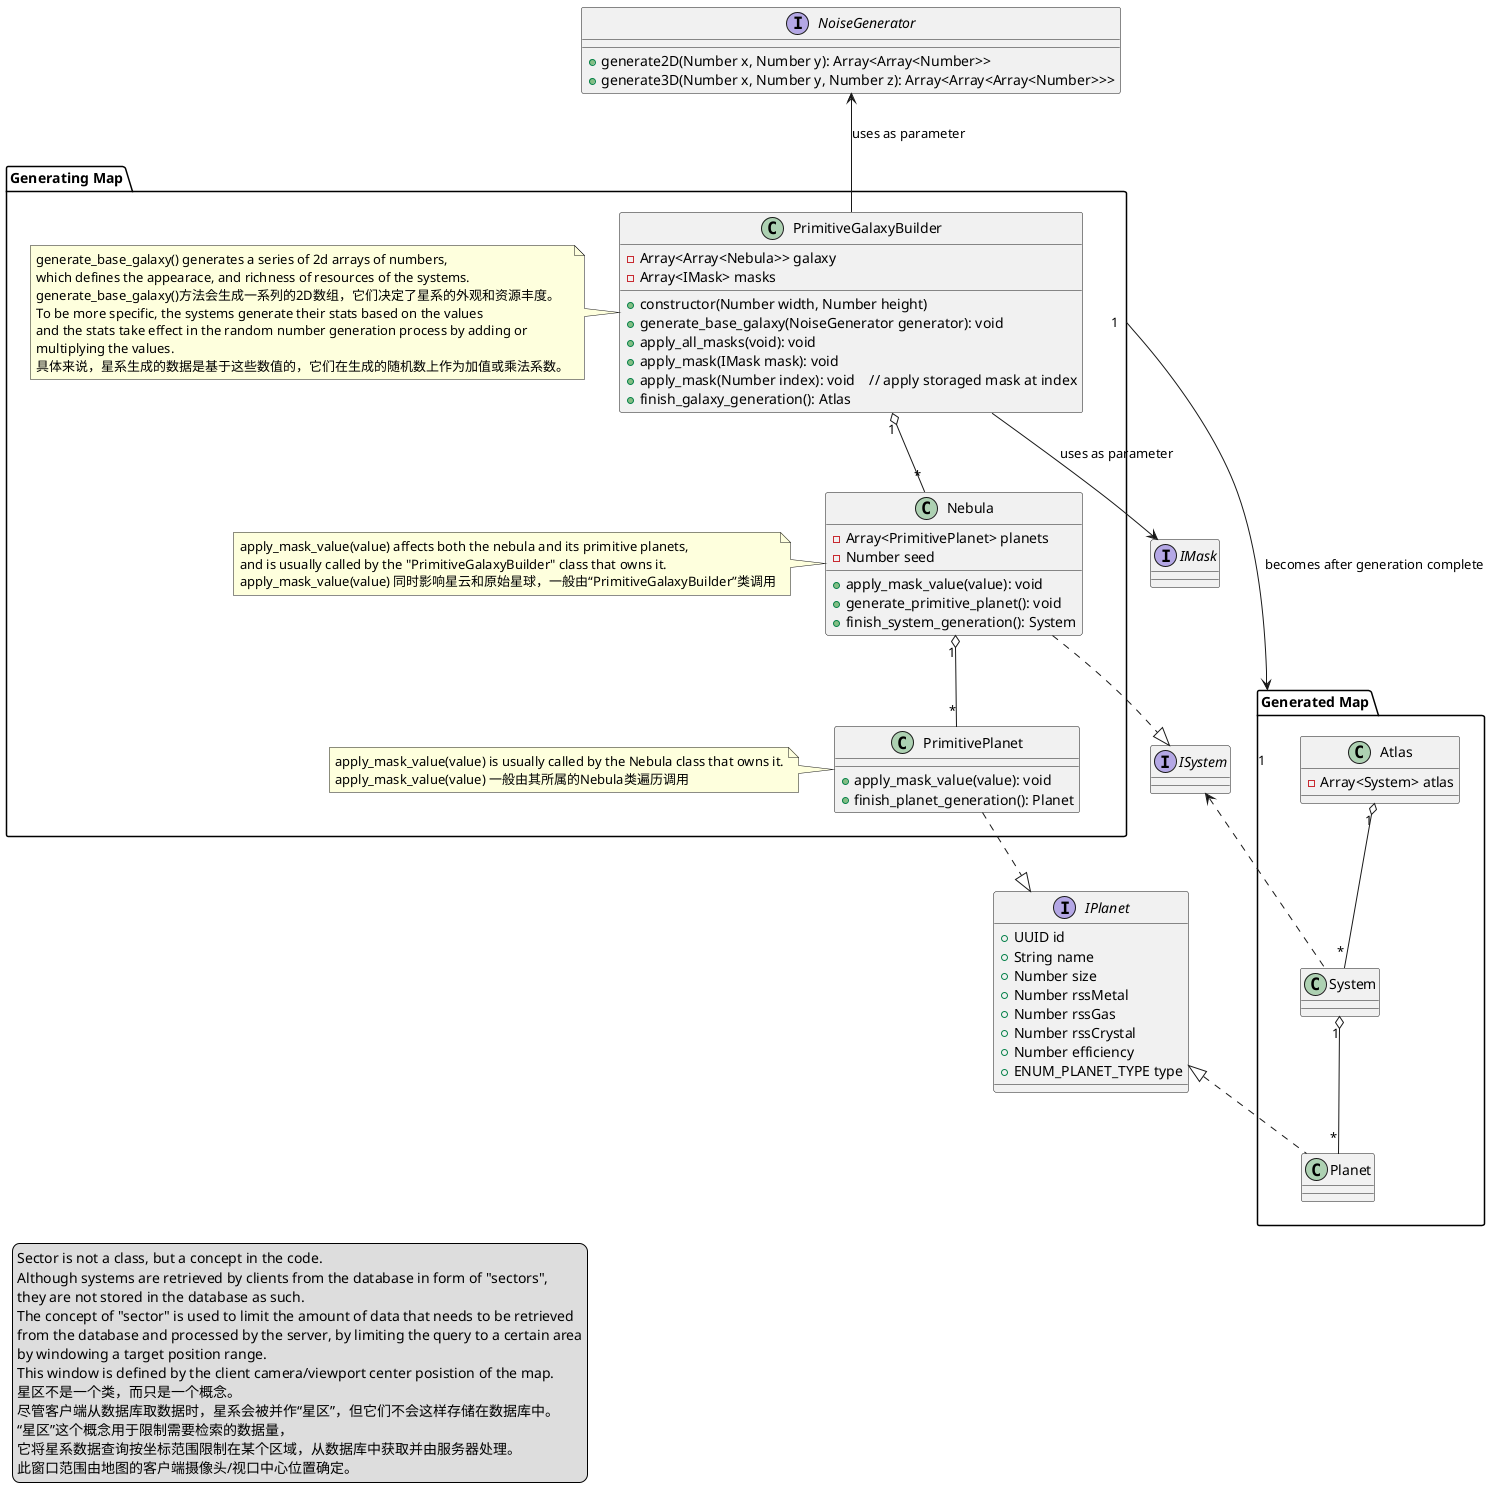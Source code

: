 @startuml Map Generation Related Classes
' This diagram only shows necessary attributes and methods.
' For more details , please refer to "docs\service_structure\server\in-game_services_logic\entities\atlas\CLS_atlas.pu"
' 本图仅显示必要的属性和方法。
' 如需详细信息，请参阅 "docs\service_structure\server\in-game_services_logic\entities\atlas\CLS_atlas.pu"
package "Generating Map" as ging{

    class "PrimitiveGalaxyBuilder" as galaxy{
        - Array<Array<Nebula>> galaxy
        - Array<IMask> masks
        + constructor(Number width, Number height)
        + generate_base_galaxy(NoiseGenerator generator): void
        + apply_all_masks(void): void
        + apply_mask(IMask mask): void
        + apply_mask(Number index): void    // apply storaged mask at index
        + finish_galaxy_generation(): Atlas
    }
    note left of galaxy
    generate_base_galaxy() generates a series of 2d arrays of numbers,
    which defines the appearace, and richness of resources of the systems.
    generate_base_galaxy()方法会生成一系列的2D数组，它们决定了星系的外观和资源丰度。
    To be more specific, the systems generate their stats based on the values
    and the stats take effect in the random number generation process by adding or
    multiplying the values.
    具体来说，星系生成的数据是基于这些数值的，它们在生成的随机数上作为加值或乘法系数。
    end note

    class Nebula {
        - Array<PrimitivePlanet> planets
        - Number seed
        + apply_mask_value(value): void
        + generate_primitive_planet(): void
        + finish_system_generation(): System
    }

    note left of Nebula
    apply_mask_value(value) affects both the nebula and its primitive planets,
    and is usually called by the "PrimitiveGalaxyBuilder" class that owns it.
    apply_mask_value(value) 同时影响星云和原始星球，一般由“PrimitiveGalaxyBuilder”类调用
    endnote
    class "PrimitivePlanet" as pp{
        + apply_mask_value(value): void
        + finish_planet_generation(): Planet
    }
    note left of pp
    apply_mask_value(value) is usually called by the Nebula class that owns it.
    apply_mask_value(value) 一般由其所属的Nebula类遍历调用
    endnote
}
package "Generated Map" as ged{
    class Atlas{
        - Array<System> atlas
    }
    class System{}
    class Planet{}
}
interface IPlanet{
    +UUID id
    +String name
    +Number size
    +Number rssMetal
    +Number rssGas
    +Number rssCrystal
    +Number efficiency
    +ENUM_PLANET_TYPE type
}
interface IMask{}
interface "NoiseGenerator" as noise{
    +generate2D(Number x, Number y): Array<Array<Number>>
    +generate3D(Number x, Number y, Number z): Array<Array<Array<Number>>>
}
interface ISystem{}

legend left
Sector is not a class, but a concept in the code.
Although systems are retrieved by clients from the database in form of "sectors",
they are not stored in the database as such.
The concept of "sector" is used to limit the amount of data that needs to be retrieved
from the database and processed by the server, by limiting the query to a certain area
by windowing a target position range.
This window is defined by the client camera/viewport center posistion of the map.
星区不是一个类，而只是一个概念。
尽管客户端从数据库取数据时，星系会被并作“星区”，但它们不会这样存储在数据库中。
“星区”这个概念用于限制需要检索的数据量，
它将星系数据查询按坐标范围限制在某个区域，从数据库中获取并由服务器处理。
此窗口范围由地图的客户端摄像头/视口中心位置确定。
end legend

galaxy "1" o-- "*" Nebula
Nebula "1" o-- "*" pp
galaxy --> IMask: uses as parameter
noise <-- galaxy: uses as parameter

pp ..|> IPlanet
IPlanet <|. Planet
Nebula ..|> ISystem
ISystem <. System

ging "1" ---> "1" ged: becomes after generation complete

Atlas "1" o-- "*" System
System "1" o-- "*" Planet

@enduml